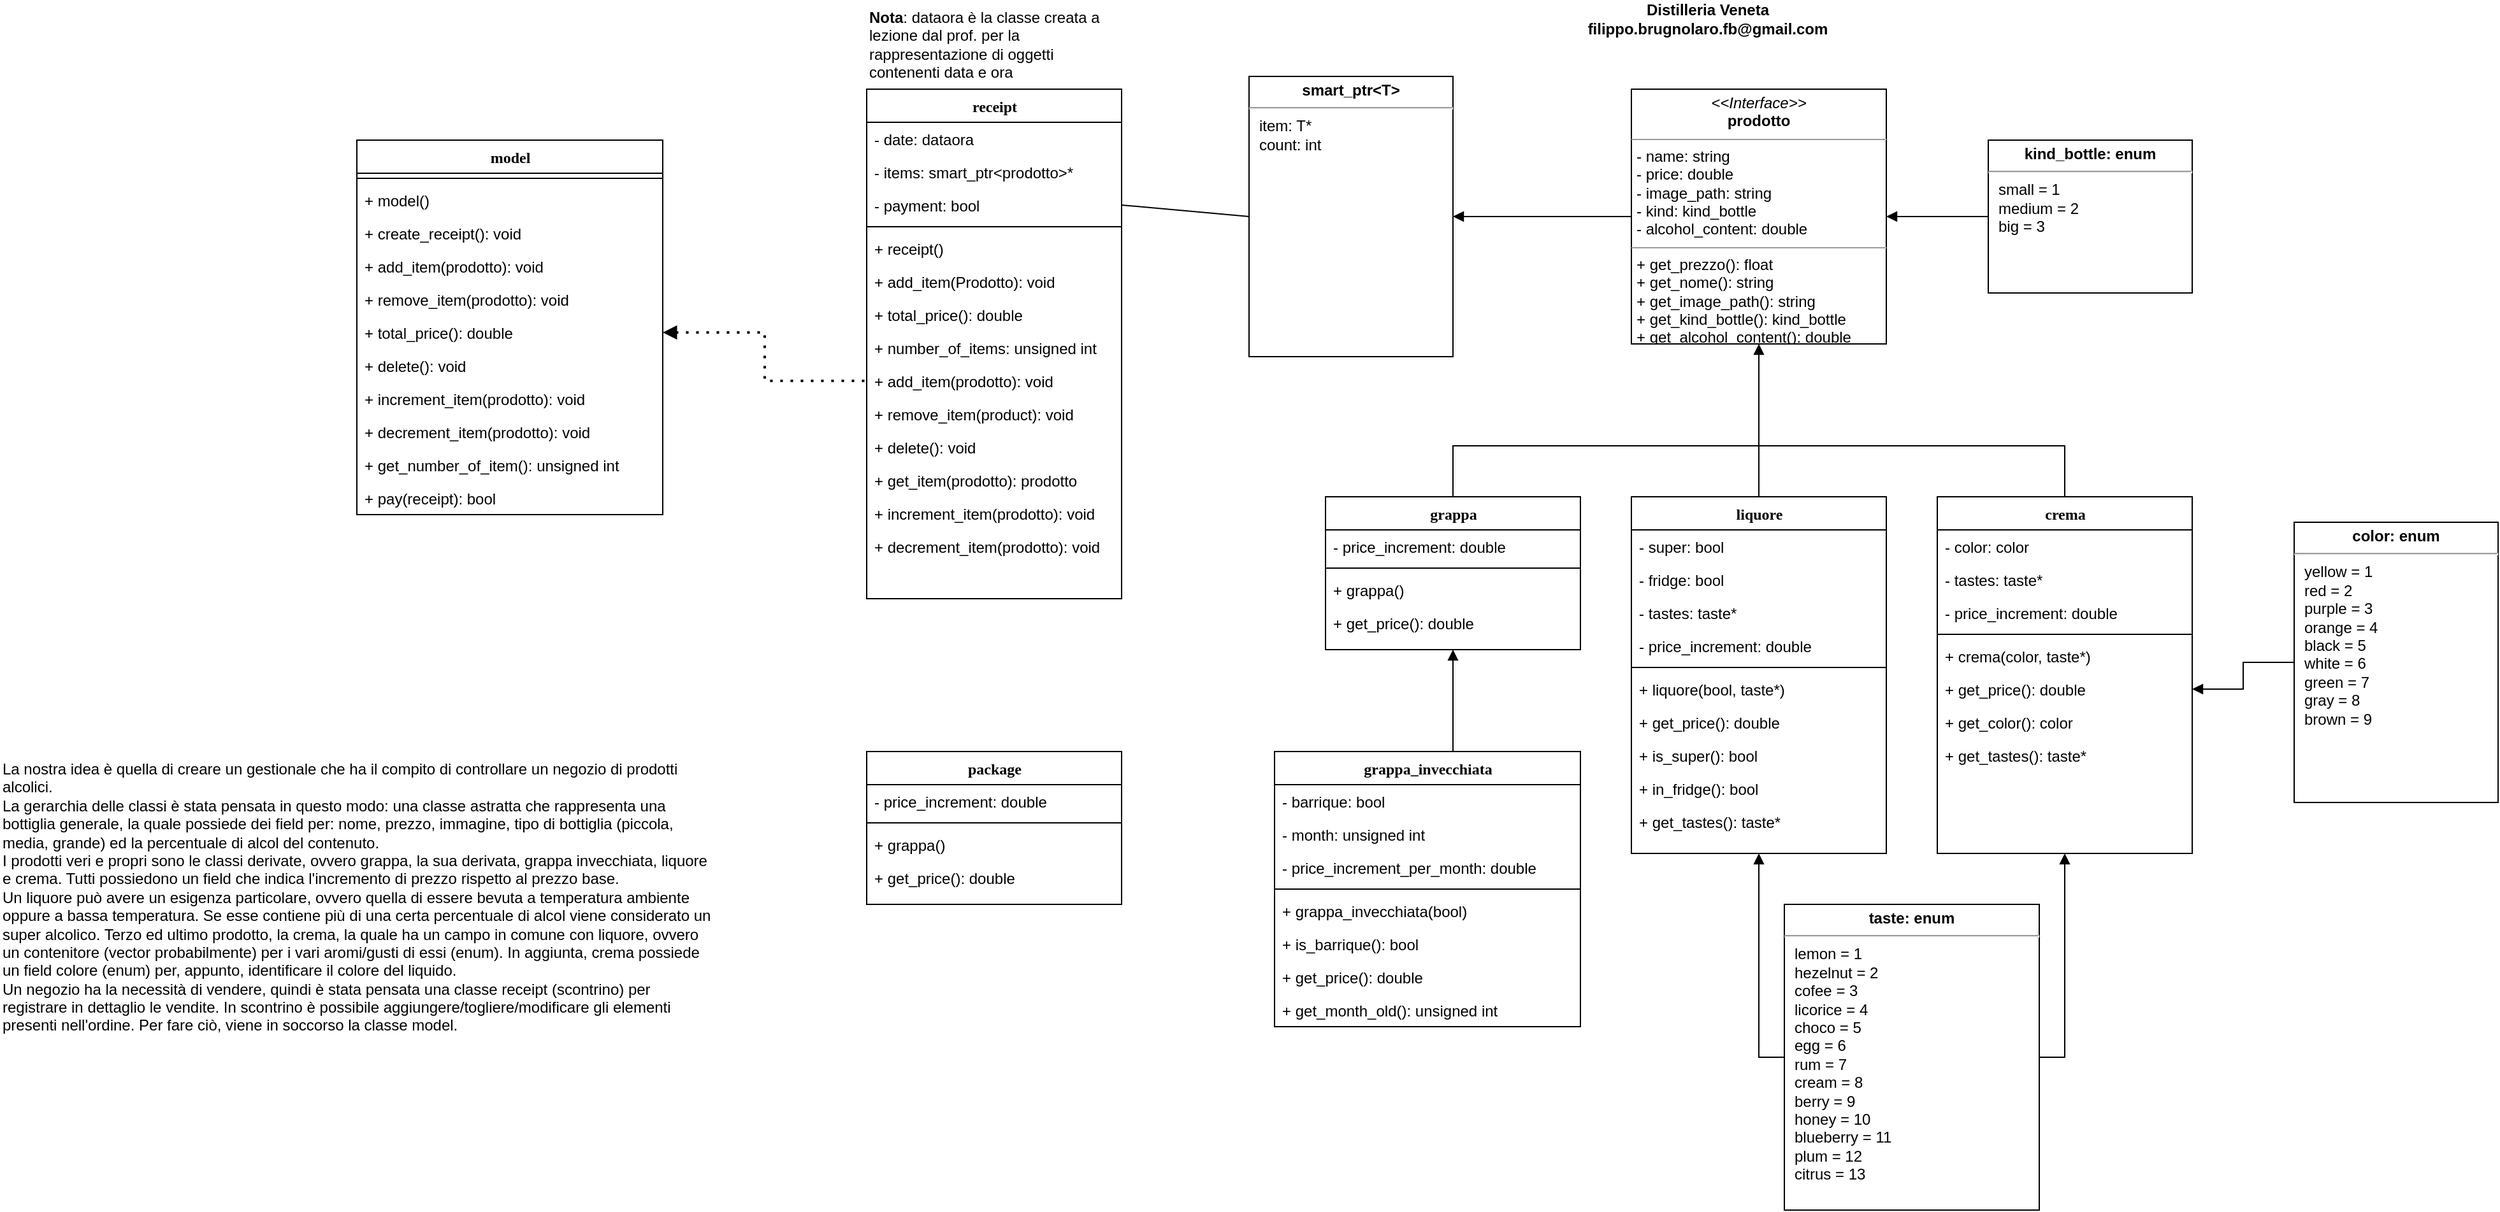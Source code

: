 <mxfile version="13.9.9" type="device"><diagram name="Page-1" id="6133507b-19e7-1e82-6fc7-422aa6c4b21f"><mxGraphModel dx="2495" dy="904" grid="1" gridSize="10" guides="1" tooltips="1" connect="1" arrows="1" fold="1" page="1" pageScale="1" pageWidth="1100" pageHeight="850" background="#ffffff" math="0" shadow="0"><root><mxCell id="0"/><mxCell id="1" parent="0"/><mxCell id="235556782a83e6d0-1" value="grappa" style="swimlane;html=1;fontStyle=1;align=center;verticalAlign=top;childLayout=stackLayout;horizontal=1;startSize=26;horizontalStack=0;resizeParent=1;resizeLast=0;collapsible=1;marginBottom=0;swimlaneFillColor=#ffffff;rounded=0;shadow=0;comic=0;labelBackgroundColor=none;strokeWidth=1;fillColor=none;fontFamily=Verdana;fontSize=12" parent="1" vertex="1"><mxGeometry x="160" y="400" width="200" height="120" as="geometry"/></mxCell><mxCell id="wDToWBYk2xvD05rWvp_f-60" value="- price_increment: double" style="text;strokeColor=none;fillColor=none;align=left;verticalAlign=top;spacingLeft=4;spacingRight=4;overflow=hidden;rotatable=0;points=[[0,0.5],[1,0.5]];portConstraint=eastwest;" parent="235556782a83e6d0-1" vertex="1"><mxGeometry y="26" width="200" height="26" as="geometry"/></mxCell><mxCell id="235556782a83e6d0-6" value="" style="line;html=1;strokeWidth=1;fillColor=none;align=left;verticalAlign=middle;spacingTop=-1;spacingLeft=3;spacingRight=3;rotatable=0;labelPosition=right;points=[];portConstraint=eastwest;" parent="235556782a83e6d0-1" vertex="1"><mxGeometry y="52" width="200" height="8" as="geometry"/></mxCell><mxCell id="wDToWBYk2xvD05rWvp_f-27" value="+ grappa()" style="text;strokeColor=none;fillColor=none;align=left;verticalAlign=top;spacingLeft=4;spacingRight=4;overflow=hidden;rotatable=0;points=[[0,0.5],[1,0.5]];portConstraint=eastwest;" parent="235556782a83e6d0-1" vertex="1"><mxGeometry y="60" width="200" height="26" as="geometry"/></mxCell><mxCell id="wDToWBYk2xvD05rWvp_f-17" value="+ get_price(): double" style="text;strokeColor=none;fillColor=none;align=left;verticalAlign=top;spacingLeft=4;spacingRight=4;overflow=hidden;rotatable=0;points=[[0,0.5],[1,0.5]];portConstraint=eastwest;" parent="235556782a83e6d0-1" vertex="1"><mxGeometry y="86" width="200" height="26" as="geometry"/></mxCell><mxCell id="78961159f06e98e8-69" value="liquore" style="swimlane;html=1;fontStyle=1;align=center;verticalAlign=top;childLayout=stackLayout;horizontal=1;startSize=26;horizontalStack=0;resizeParent=1;resizeLast=0;collapsible=1;marginBottom=0;swimlaneFillColor=#ffffff;rounded=0;shadow=0;comic=0;labelBackgroundColor=none;strokeWidth=1;fillColor=none;fontFamily=Verdana;fontSize=12" parent="1" vertex="1"><mxGeometry x="400" y="400" width="200" height="280" as="geometry"/></mxCell><mxCell id="78961159f06e98e8-70" value="- super: bool" style="text;html=1;strokeColor=none;fillColor=none;align=left;verticalAlign=top;spacingLeft=4;spacingRight=4;whiteSpace=wrap;overflow=hidden;rotatable=0;points=[[0,0.5],[1,0.5]];portConstraint=eastwest;" parent="78961159f06e98e8-69" vertex="1"><mxGeometry y="26" width="200" height="26" as="geometry"/></mxCell><mxCell id="wDToWBYk2xvD05rWvp_f-36" value="- fridge: bool" style="text;strokeColor=none;fillColor=none;align=left;verticalAlign=top;spacingLeft=4;spacingRight=4;overflow=hidden;rotatable=0;points=[[0,0.5],[1,0.5]];portConstraint=eastwest;" parent="78961159f06e98e8-69" vertex="1"><mxGeometry y="52" width="200" height="26" as="geometry"/></mxCell><mxCell id="wDToWBYk2xvD05rWvp_f-41" value="- tastes: taste*" style="text;strokeColor=none;fillColor=none;align=left;verticalAlign=top;spacingLeft=4;spacingRight=4;overflow=hidden;rotatable=0;points=[[0,0.5],[1,0.5]];portConstraint=eastwest;" parent="78961159f06e98e8-69" vertex="1"><mxGeometry y="78" width="200" height="26" as="geometry"/></mxCell><mxCell id="wDToWBYk2xvD05rWvp_f-62" value="- price_increment: double" style="text;strokeColor=none;fillColor=none;align=left;verticalAlign=top;spacingLeft=4;spacingRight=4;overflow=hidden;rotatable=0;points=[[0,0.5],[1,0.5]];portConstraint=eastwest;" parent="78961159f06e98e8-69" vertex="1"><mxGeometry y="104" width="200" height="26" as="geometry"/></mxCell><mxCell id="78961159f06e98e8-77" value="" style="line;html=1;strokeWidth=1;fillColor=none;align=left;verticalAlign=middle;spacingTop=-1;spacingLeft=3;spacingRight=3;rotatable=0;labelPosition=right;points=[];portConstraint=eastwest;" parent="78961159f06e98e8-69" vertex="1"><mxGeometry y="130" width="200" height="8" as="geometry"/></mxCell><mxCell id="wDToWBYk2xvD05rWvp_f-29" value="+ liquore(bool, taste*)" style="text;strokeColor=none;fillColor=none;align=left;verticalAlign=top;spacingLeft=4;spacingRight=4;overflow=hidden;rotatable=0;points=[[0,0.5],[1,0.5]];portConstraint=eastwest;" parent="78961159f06e98e8-69" vertex="1"><mxGeometry y="138" width="200" height="26" as="geometry"/></mxCell><mxCell id="wDToWBYk2xvD05rWvp_f-30" value="+ get_price(): double" style="text;strokeColor=none;fillColor=none;align=left;verticalAlign=top;spacingLeft=4;spacingRight=4;overflow=hidden;rotatable=0;points=[[0,0.5],[1,0.5]];portConstraint=eastwest;" parent="78961159f06e98e8-69" vertex="1"><mxGeometry y="164" width="200" height="26" as="geometry"/></mxCell><mxCell id="wDToWBYk2xvD05rWvp_f-34" value="+ is_super(): bool" style="text;strokeColor=none;fillColor=none;align=left;verticalAlign=top;spacingLeft=4;spacingRight=4;overflow=hidden;rotatable=0;points=[[0,0.5],[1,0.5]];portConstraint=eastwest;" parent="78961159f06e98e8-69" vertex="1"><mxGeometry y="190" width="200" height="26" as="geometry"/></mxCell><mxCell id="wDToWBYk2xvD05rWvp_f-37" value="+ in_fridge(): bool" style="text;strokeColor=none;fillColor=none;align=left;verticalAlign=top;spacingLeft=4;spacingRight=4;overflow=hidden;rotatable=0;points=[[0,0.5],[1,0.5]];portConstraint=eastwest;" parent="78961159f06e98e8-69" vertex="1"><mxGeometry y="216" width="200" height="26" as="geometry"/></mxCell><mxCell id="wDToWBYk2xvD05rWvp_f-43" value="+ get_tastes(): taste*" style="text;strokeColor=none;fillColor=none;align=left;verticalAlign=top;spacingLeft=4;spacingRight=4;overflow=hidden;rotatable=0;points=[[0,0.5],[1,0.5]];portConstraint=eastwest;" parent="78961159f06e98e8-69" vertex="1"><mxGeometry y="242" width="200" height="26" as="geometry"/></mxCell><mxCell id="78961159f06e98e8-108" value="crema" style="swimlane;html=1;fontStyle=1;align=center;verticalAlign=top;childLayout=stackLayout;horizontal=1;startSize=26;horizontalStack=0;resizeParent=1;resizeLast=0;collapsible=1;marginBottom=0;swimlaneFillColor=#ffffff;rounded=0;shadow=0;comic=0;labelBackgroundColor=none;strokeWidth=1;fillColor=none;fontFamily=Verdana;fontSize=12" parent="1" vertex="1"><mxGeometry x="640" y="400" width="200" height="280" as="geometry"/></mxCell><mxCell id="78961159f06e98e8-109" value="- color: color" style="text;html=1;strokeColor=none;fillColor=none;align=left;verticalAlign=top;spacingLeft=4;spacingRight=4;whiteSpace=wrap;overflow=hidden;rotatable=0;points=[[0,0.5],[1,0.5]];portConstraint=eastwest;" parent="78961159f06e98e8-108" vertex="1"><mxGeometry y="26" width="200" height="26" as="geometry"/></mxCell><mxCell id="wDToWBYk2xvD05rWvp_f-42" value="- tastes: taste*" style="text;strokeColor=none;fillColor=none;align=left;verticalAlign=top;spacingLeft=4;spacingRight=4;overflow=hidden;rotatable=0;points=[[0,0.5],[1,0.5]];portConstraint=eastwest;" parent="78961159f06e98e8-108" vertex="1"><mxGeometry y="52" width="200" height="26" as="geometry"/></mxCell><mxCell id="wDToWBYk2xvD05rWvp_f-63" value="- price_increment: double" style="text;strokeColor=none;fillColor=none;align=left;verticalAlign=top;spacingLeft=4;spacingRight=4;overflow=hidden;rotatable=0;points=[[0,0.5],[1,0.5]];portConstraint=eastwest;" parent="78961159f06e98e8-108" vertex="1"><mxGeometry y="78" width="200" height="26" as="geometry"/></mxCell><mxCell id="78961159f06e98e8-116" value="" style="line;html=1;strokeWidth=1;fillColor=none;align=left;verticalAlign=middle;spacingTop=-1;spacingLeft=3;spacingRight=3;rotatable=0;labelPosition=right;points=[];portConstraint=eastwest;" parent="78961159f06e98e8-108" vertex="1"><mxGeometry y="104" width="200" height="8" as="geometry"/></mxCell><mxCell id="78961159f06e98e8-117" value="+ crema(color, taste*)" style="text;html=1;strokeColor=none;fillColor=none;align=left;verticalAlign=top;spacingLeft=4;spacingRight=4;whiteSpace=wrap;overflow=hidden;rotatable=0;points=[[0,0.5],[1,0.5]];portConstraint=eastwest;" parent="78961159f06e98e8-108" vertex="1"><mxGeometry y="112" width="200" height="26" as="geometry"/></mxCell><mxCell id="wDToWBYk2xvD05rWvp_f-31" value="+ get_price(): double" style="text;strokeColor=none;fillColor=none;align=left;verticalAlign=top;spacingLeft=4;spacingRight=4;overflow=hidden;rotatable=0;points=[[0,0.5],[1,0.5]];portConstraint=eastwest;" parent="78961159f06e98e8-108" vertex="1"><mxGeometry y="138" width="200" height="26" as="geometry"/></mxCell><mxCell id="wDToWBYk2xvD05rWvp_f-35" value="+ get_color(): color" style="text;strokeColor=none;fillColor=none;align=left;verticalAlign=top;spacingLeft=4;spacingRight=4;overflow=hidden;rotatable=0;points=[[0,0.5],[1,0.5]];portConstraint=eastwest;" parent="78961159f06e98e8-108" vertex="1"><mxGeometry y="164" width="200" height="26" as="geometry"/></mxCell><mxCell id="wDToWBYk2xvD05rWvp_f-44" value="+ get_tastes(): taste*" style="text;strokeColor=none;fillColor=none;align=left;verticalAlign=top;spacingLeft=4;spacingRight=4;overflow=hidden;rotatable=0;points=[[0,0.5],[1,0.5]];portConstraint=eastwest;" parent="78961159f06e98e8-108" vertex="1"><mxGeometry y="190" width="200" height="26" as="geometry"/></mxCell><mxCell id="wDToWBYk2xvD05rWvp_f-22" style="edgeStyle=elbowEdgeStyle;rounded=0;orthogonalLoop=1;jettySize=auto;html=1;endArrow=none;endFill=0;strokeWidth=1;startArrow=block;startFill=1;" parent="1" source="b94bc138ca980ef-1" edge="1"><mxGeometry relative="1" as="geometry"><mxPoint x="500" y="360" as="targetPoint"/></mxGeometry></mxCell><mxCell id="wDToWBYk2xvD05rWvp_f-25" style="edgeStyle=elbowEdgeStyle;rounded=0;orthogonalLoop=1;jettySize=auto;html=1;entryX=0;entryY=0.5;entryDx=0;entryDy=0;startArrow=block;startFill=1;endArrow=none;endFill=0;strokeWidth=1;" parent="1" source="b94bc138ca980ef-1" target="wDToWBYk2xvD05rWvp_f-23" edge="1"><mxGeometry relative="1" as="geometry"/></mxCell><mxCell id="b94bc138ca980ef-1" value="&lt;p style=&quot;margin: 0px ; margin-top: 4px ; text-align: center&quot;&gt;&lt;i&gt;&amp;lt;&amp;lt;Interface&amp;gt;&amp;gt;&lt;/i&gt;&lt;br&gt;&lt;b&gt;prodotto&lt;/b&gt;&lt;/p&gt;&lt;hr size=&quot;1&quot;&gt;&lt;p style=&quot;margin: 0px ; margin-left: 4px&quot;&gt;- name: string&lt;/p&gt;&lt;p style=&quot;margin: 0px ; margin-left: 4px&quot;&gt;- price: double&lt;/p&gt;&lt;p style=&quot;margin: 0px ; margin-left: 4px&quot;&gt;- image_path: string&lt;/p&gt;&lt;p style=&quot;margin: 0px ; margin-left: 4px&quot;&gt;- kind: kind_bottle&lt;/p&gt;&lt;p style=&quot;margin: 0px ; margin-left: 4px&quot;&gt;- alcohol_content: double&lt;/p&gt;&lt;hr size=&quot;1&quot;&gt;&lt;p style=&quot;margin: 0px ; margin-left: 4px&quot;&gt;+ get_prezzo(): float&lt;br&gt;+ get_nome(): string&lt;/p&gt;&lt;p style=&quot;margin: 0px ; margin-left: 4px&quot;&gt;+ get_image_path(): string&lt;/p&gt;&lt;p style=&quot;margin: 0px ; margin-left: 4px&quot;&gt;+ get_kind_bottle(): kind_bottle&lt;/p&gt;&lt;p style=&quot;margin: 0px ; margin-left: 4px&quot;&gt;+ get_alcohol_content(): double&lt;/p&gt;" style="verticalAlign=top;align=left;overflow=fill;fontSize=12;fontFamily=Helvetica;html=1;rounded=0;shadow=0;comic=0;labelBackgroundColor=none;strokeWidth=1" parent="1" vertex="1"><mxGeometry x="400" y="80" width="200" height="200" as="geometry"/></mxCell><mxCell id="wDToWBYk2xvD05rWvp_f-2" value="" style="endArrow=none;html=1;exitX=0.5;exitY=0;exitDx=0;exitDy=0;" parent="1" source="78961159f06e98e8-69" edge="1"><mxGeometry width="50" height="50" relative="1" as="geometry"><mxPoint x="640" y="340" as="sourcePoint"/><mxPoint x="500" y="360" as="targetPoint"/></mxGeometry></mxCell><mxCell id="wDToWBYk2xvD05rWvp_f-21" style="edgeStyle=elbowEdgeStyle;rounded=0;orthogonalLoop=1;jettySize=auto;html=1;entryX=0.5;entryY=1;entryDx=0;entryDy=0;endArrow=block;endFill=1;strokeWidth=1;" parent="1" source="wDToWBYk2xvD05rWvp_f-7" target="235556782a83e6d0-1" edge="1"><mxGeometry relative="1" as="geometry"/></mxCell><mxCell id="wDToWBYk2xvD05rWvp_f-7" value="grappa_invecchiata" style="swimlane;html=1;fontStyle=1;align=center;verticalAlign=top;childLayout=stackLayout;horizontal=1;startSize=26;horizontalStack=0;resizeParent=1;resizeLast=0;collapsible=1;marginBottom=0;swimlaneFillColor=#ffffff;rounded=0;shadow=0;comic=0;labelBackgroundColor=none;strokeWidth=1;fillColor=none;fontFamily=Verdana;fontSize=12" parent="1" vertex="1"><mxGeometry x="120" y="600" width="240" height="216" as="geometry"/></mxCell><mxCell id="wDToWBYk2xvD05rWvp_f-8" value="- barrique: bool" style="text;html=1;strokeColor=none;fillColor=none;align=left;verticalAlign=top;spacingLeft=4;spacingRight=4;whiteSpace=wrap;overflow=hidden;rotatable=0;points=[[0,0.5],[1,0.5]];portConstraint=eastwest;" parent="wDToWBYk2xvD05rWvp_f-7" vertex="1"><mxGeometry y="26" width="240" height="26" as="geometry"/></mxCell><mxCell id="wDToWBYk2xvD05rWvp_f-32" value="- month: unsigned int" style="text;strokeColor=none;fillColor=none;align=left;verticalAlign=top;spacingLeft=4;spacingRight=4;overflow=hidden;rotatable=0;points=[[0,0.5],[1,0.5]];portConstraint=eastwest;" parent="wDToWBYk2xvD05rWvp_f-7" vertex="1"><mxGeometry y="52" width="240" height="26" as="geometry"/></mxCell><mxCell id="wDToWBYk2xvD05rWvp_f-64" value="- price_increment_per_month: double" style="text;strokeColor=none;fillColor=none;align=left;verticalAlign=top;spacingLeft=4;spacingRight=4;overflow=hidden;rotatable=0;points=[[0,0.5],[1,0.5]];portConstraint=eastwest;" parent="wDToWBYk2xvD05rWvp_f-7" vertex="1"><mxGeometry y="78" width="240" height="26" as="geometry"/></mxCell><mxCell id="wDToWBYk2xvD05rWvp_f-9" value="" style="line;html=1;strokeWidth=1;fillColor=none;align=left;verticalAlign=middle;spacingTop=-1;spacingLeft=3;spacingRight=3;rotatable=0;labelPosition=right;points=[];portConstraint=eastwest;" parent="wDToWBYk2xvD05rWvp_f-7" vertex="1"><mxGeometry y="104" width="240" height="8" as="geometry"/></mxCell><mxCell id="wDToWBYk2xvD05rWvp_f-28" value="+ grappa_invecchiata(bool)" style="text;strokeColor=none;fillColor=none;align=left;verticalAlign=top;spacingLeft=4;spacingRight=4;overflow=hidden;rotatable=0;points=[[0,0.5],[1,0.5]];portConstraint=eastwest;" parent="wDToWBYk2xvD05rWvp_f-7" vertex="1"><mxGeometry y="112" width="240" height="26" as="geometry"/></mxCell><mxCell id="wDToWBYk2xvD05rWvp_f-15" value="+ is_barrique(): bool" style="text;html=1;strokeColor=none;fillColor=none;align=left;verticalAlign=top;spacingLeft=4;spacingRight=4;whiteSpace=wrap;overflow=hidden;rotatable=0;points=[[0,0.5],[1,0.5]];portConstraint=eastwest;" parent="wDToWBYk2xvD05rWvp_f-7" vertex="1"><mxGeometry y="138" width="240" height="26" as="geometry"/></mxCell><mxCell id="wDToWBYk2xvD05rWvp_f-19" value="+ get_price(): double" style="text;strokeColor=none;fillColor=none;align=left;verticalAlign=top;spacingLeft=4;spacingRight=4;overflow=hidden;rotatable=0;points=[[0,0.5],[1,0.5]];portConstraint=eastwest;" parent="wDToWBYk2xvD05rWvp_f-7" vertex="1"><mxGeometry y="164" width="240" height="26" as="geometry"/></mxCell><mxCell id="wDToWBYk2xvD05rWvp_f-33" value="+ get_month_old(): unsigned int" style="text;strokeColor=none;fillColor=none;align=left;verticalAlign=top;spacingLeft=4;spacingRight=4;overflow=hidden;rotatable=0;points=[[0,0.5],[1,0.5]];portConstraint=eastwest;" parent="wDToWBYk2xvD05rWvp_f-7" vertex="1"><mxGeometry y="190" width="240" height="26" as="geometry"/></mxCell><mxCell id="wDToWBYk2xvD05rWvp_f-20" value="" style="endArrow=none;html=1;strokeWidth=1;exitX=0.5;exitY=0;exitDx=0;exitDy=0;entryX=0.5;entryY=0;entryDx=0;entryDy=0;edgeStyle=elbowEdgeStyle;rounded=0;" parent="1" source="235556782a83e6d0-1" target="78961159f06e98e8-108" edge="1"><mxGeometry width="50" height="50" relative="1" as="geometry"><mxPoint x="410" y="480" as="sourcePoint"/><mxPoint x="460" y="430" as="targetPoint"/><Array as="points"><mxPoint x="450" y="360"/></Array></mxGeometry></mxCell><mxCell id="wDToWBYk2xvD05rWvp_f-23" value="&lt;p style=&quot;margin: 4px 0px 0px ; text-align: center&quot;&gt;&lt;b&gt;kind_bottle: enum&lt;/b&gt;&lt;/p&gt;&lt;hr&gt;&lt;p style=&quot;margin: 0px ; margin-left: 8px&quot;&gt;small = 1&lt;br&gt;medium = 2&lt;br&gt;big = 3&lt;/p&gt;" style="verticalAlign=top;align=left;overflow=fill;fontSize=12;fontFamily=Helvetica;html=1;" parent="1" vertex="1"><mxGeometry x="680" y="120" width="160" height="120" as="geometry"/></mxCell><mxCell id="wDToWBYk2xvD05rWvp_f-38" value="&lt;p style=&quot;margin: 4px 0px 0px ; text-align: center&quot;&gt;&lt;b&gt;color: enum&lt;/b&gt;&lt;/p&gt;&lt;hr&gt;&lt;p style=&quot;margin: 0px ; margin-left: 8px&quot;&gt;yellow = 1&lt;br&gt;red = 2&lt;br&gt;purple = 3&lt;/p&gt;&lt;p style=&quot;margin: 0px ; margin-left: 8px&quot;&gt;orange = 4&lt;/p&gt;&lt;p style=&quot;margin: 0px ; margin-left: 8px&quot;&gt;black = 5&lt;/p&gt;&lt;p style=&quot;margin: 0px ; margin-left: 8px&quot;&gt;white = 6&lt;/p&gt;&lt;p style=&quot;margin: 0px ; margin-left: 8px&quot;&gt;green = 7&lt;/p&gt;&lt;p style=&quot;margin: 0px ; margin-left: 8px&quot;&gt;gray = 8&lt;/p&gt;&lt;p style=&quot;margin: 0px ; margin-left: 8px&quot;&gt;brown = 9&lt;/p&gt;" style="verticalAlign=top;align=left;overflow=fill;fontSize=12;fontFamily=Helvetica;html=1;" parent="1" vertex="1"><mxGeometry x="920" y="420" width="160" height="220" as="geometry"/></mxCell><mxCell id="wDToWBYk2xvD05rWvp_f-40" value="" style="endArrow=none;html=1;strokeWidth=1;edgeStyle=orthogonalEdgeStyle;rounded=0;startArrow=block;startFill=1;exitX=1;exitY=0.5;exitDx=0;exitDy=0;entryX=0;entryY=0.5;entryDx=0;entryDy=0;" parent="1" source="wDToWBYk2xvD05rWvp_f-31" target="wDToWBYk2xvD05rWvp_f-38" edge="1"><mxGeometry width="50" height="50" relative="1" as="geometry"><mxPoint x="880" y="490" as="sourcePoint"/><mxPoint x="900" y="520" as="targetPoint"/><Array as="points"><mxPoint x="880" y="551"/><mxPoint x="880" y="530"/></Array></mxGeometry></mxCell><mxCell id="wDToWBYk2xvD05rWvp_f-45" value="&lt;p style=&quot;margin: 4px 0px 0px ; text-align: center&quot;&gt;&lt;b&gt;taste: enum&lt;/b&gt;&lt;/p&gt;&lt;hr&gt;&lt;p style=&quot;margin: 0px ; margin-left: 8px&quot;&gt;lemon = 1&lt;br&gt;hezelnut = 2&lt;br&gt;cofee = 3&lt;/p&gt;&lt;p style=&quot;margin: 0px ; margin-left: 8px&quot;&gt;licorice = 4&lt;/p&gt;&lt;p style=&quot;margin: 0px ; margin-left: 8px&quot;&gt;choco = 5&lt;/p&gt;&lt;p style=&quot;margin: 0px ; margin-left: 8px&quot;&gt;egg = 6&lt;/p&gt;&lt;p style=&quot;margin: 0px ; margin-left: 8px&quot;&gt;rum = 7&lt;/p&gt;&lt;p style=&quot;margin: 0px ; margin-left: 8px&quot;&gt;cream = 8&lt;/p&gt;&lt;p style=&quot;margin: 0px ; margin-left: 8px&quot;&gt;berry = 9&lt;/p&gt;&lt;p style=&quot;margin: 0px ; margin-left: 8px&quot;&gt;honey = 10&lt;/p&gt;&lt;p style=&quot;margin: 0px ; margin-left: 8px&quot;&gt;blueberry = 11&lt;/p&gt;&lt;p style=&quot;margin: 0px ; margin-left: 8px&quot;&gt;plum = 12&lt;/p&gt;&lt;p style=&quot;margin: 0px ; margin-left: 8px&quot;&gt;citrus = 13&lt;/p&gt;" style="verticalAlign=top;align=left;overflow=fill;fontSize=12;fontFamily=Helvetica;html=1;" parent="1" vertex="1"><mxGeometry x="520" y="720" width="200" height="240" as="geometry"/></mxCell><mxCell id="wDToWBYk2xvD05rWvp_f-46" value="" style="endArrow=block;html=1;strokeWidth=1;exitX=0;exitY=0.5;exitDx=0;exitDy=0;entryX=0.5;entryY=1;entryDx=0;entryDy=0;edgeStyle=elbowEdgeStyle;rounded=0;endFill=1;" parent="1" source="wDToWBYk2xvD05rWvp_f-45" target="78961159f06e98e8-69" edge="1"><mxGeometry width="50" height="50" relative="1" as="geometry"><mxPoint x="600" y="670" as="sourcePoint"/><mxPoint x="490" y="720" as="targetPoint"/><Array as="points"><mxPoint x="500" y="760"/></Array></mxGeometry></mxCell><mxCell id="wDToWBYk2xvD05rWvp_f-47" value="" style="endArrow=block;html=1;strokeWidth=1;exitX=1;exitY=0.5;exitDx=0;exitDy=0;entryX=0.5;entryY=1;entryDx=0;entryDy=0;edgeStyle=elbowEdgeStyle;rounded=0;endFill=1;" parent="1" source="wDToWBYk2xvD05rWvp_f-45" target="78961159f06e98e8-108" edge="1"><mxGeometry width="50" height="50" relative="1" as="geometry"><mxPoint x="600" y="670" as="sourcePoint"/><mxPoint x="650" y="620" as="targetPoint"/><Array as="points"><mxPoint x="740" y="740"/></Array></mxGeometry></mxCell><mxCell id="wDToWBYk2xvD05rWvp_f-56" value="model" style="swimlane;html=1;fontStyle=1;align=center;verticalAlign=top;childLayout=stackLayout;horizontal=1;startSize=26;horizontalStack=0;resizeParent=1;resizeLast=0;collapsible=1;marginBottom=0;swimlaneFillColor=#ffffff;rounded=0;shadow=0;comic=0;labelBackgroundColor=none;strokeWidth=1;fillColor=none;fontFamily=Verdana;fontSize=12" parent="1" vertex="1"><mxGeometry x="-600" y="120" width="240" height="294" as="geometry"/></mxCell><mxCell id="wDToWBYk2xvD05rWvp_f-57" value="" style="line;html=1;strokeWidth=1;fillColor=none;align=left;verticalAlign=middle;spacingTop=-1;spacingLeft=3;spacingRight=3;rotatable=0;labelPosition=right;points=[];portConstraint=eastwest;" parent="wDToWBYk2xvD05rWvp_f-56" vertex="1"><mxGeometry y="26" width="240" height="8" as="geometry"/></mxCell><mxCell id="wDToWBYk2xvD05rWvp_f-58" value="+ model()" style="text;strokeColor=none;fillColor=none;align=left;verticalAlign=top;spacingLeft=4;spacingRight=4;overflow=hidden;rotatable=0;points=[[0,0.5],[1,0.5]];portConstraint=eastwest;" parent="wDToWBYk2xvD05rWvp_f-56" vertex="1"><mxGeometry y="34" width="240" height="26" as="geometry"/></mxCell><mxCell id="wDToWBYk2xvD05rWvp_f-97" value="+ create_receipt(): void" style="text;strokeColor=none;fillColor=none;align=left;verticalAlign=top;spacingLeft=4;spacingRight=4;overflow=hidden;rotatable=0;points=[[0,0.5],[1,0.5]];portConstraint=eastwest;" parent="wDToWBYk2xvD05rWvp_f-56" vertex="1"><mxGeometry y="60" width="240" height="26" as="geometry"/></mxCell><mxCell id="wDToWBYk2xvD05rWvp_f-66" value="+ add_item(prodotto): void" style="text;strokeColor=none;fillColor=none;align=left;verticalAlign=top;spacingLeft=4;spacingRight=4;overflow=hidden;rotatable=0;points=[[0,0.5],[1,0.5]];portConstraint=eastwest;" parent="wDToWBYk2xvD05rWvp_f-56" vertex="1"><mxGeometry y="86" width="240" height="26" as="geometry"/></mxCell><mxCell id="wDToWBYk2xvD05rWvp_f-88" value="+ remove_item(prodotto): void" style="text;strokeColor=none;fillColor=none;align=left;verticalAlign=top;spacingLeft=4;spacingRight=4;overflow=hidden;rotatable=0;points=[[0,0.5],[1,0.5]];portConstraint=eastwest;" parent="wDToWBYk2xvD05rWvp_f-56" vertex="1"><mxGeometry y="112" width="240" height="26" as="geometry"/></mxCell><mxCell id="wDToWBYk2xvD05rWvp_f-59" value="+ total_price(): double" style="text;strokeColor=none;fillColor=none;align=left;verticalAlign=top;spacingLeft=4;spacingRight=4;overflow=hidden;rotatable=0;points=[[0,0.5],[1,0.5]];portConstraint=eastwest;" parent="wDToWBYk2xvD05rWvp_f-56" vertex="1"><mxGeometry y="138" width="240" height="26" as="geometry"/></mxCell><mxCell id="wDToWBYk2xvD05rWvp_f-90" value="+ delete(): void" style="text;strokeColor=none;fillColor=none;align=left;verticalAlign=top;spacingLeft=4;spacingRight=4;overflow=hidden;rotatable=0;points=[[0,0.5],[1,0.5]];portConstraint=eastwest;" parent="wDToWBYk2xvD05rWvp_f-56" vertex="1"><mxGeometry y="164" width="240" height="26" as="geometry"/></mxCell><mxCell id="wDToWBYk2xvD05rWvp_f-93" value="+ increment_item(prodotto): void" style="text;strokeColor=none;fillColor=none;align=left;verticalAlign=top;spacingLeft=4;spacingRight=4;overflow=hidden;rotatable=0;points=[[0,0.5],[1,0.5]];portConstraint=eastwest;" parent="wDToWBYk2xvD05rWvp_f-56" vertex="1"><mxGeometry y="190" width="240" height="26" as="geometry"/></mxCell><mxCell id="wDToWBYk2xvD05rWvp_f-96" value="+ decrement_item(prodotto): void" style="text;strokeColor=none;fillColor=none;align=left;verticalAlign=top;spacingLeft=4;spacingRight=4;overflow=hidden;rotatable=0;points=[[0,0.5],[1,0.5]];portConstraint=eastwest;" parent="wDToWBYk2xvD05rWvp_f-56" vertex="1"><mxGeometry y="216" width="240" height="26" as="geometry"/></mxCell><mxCell id="wDToWBYk2xvD05rWvp_f-98" value="+ get_number_of_item(): unsigned int" style="text;strokeColor=none;fillColor=none;align=left;verticalAlign=top;spacingLeft=4;spacingRight=4;overflow=hidden;rotatable=0;points=[[0,0.5],[1,0.5]];portConstraint=eastwest;" parent="wDToWBYk2xvD05rWvp_f-56" vertex="1"><mxGeometry y="242" width="240" height="26" as="geometry"/></mxCell><mxCell id="wDToWBYk2xvD05rWvp_f-99" value="+ pay(receipt): bool" style="text;strokeColor=none;fillColor=none;align=left;verticalAlign=top;spacingLeft=4;spacingRight=4;overflow=hidden;rotatable=0;points=[[0,0.5],[1,0.5]];portConstraint=eastwest;" parent="wDToWBYk2xvD05rWvp_f-56" vertex="1"><mxGeometry y="268" width="240" height="26" as="geometry"/></mxCell><mxCell id="wDToWBYk2xvD05rWvp_f-67" value="receipt" style="swimlane;html=1;fontStyle=1;align=center;verticalAlign=top;childLayout=stackLayout;horizontal=1;startSize=26;horizontalStack=0;resizeParent=1;resizeLast=0;collapsible=1;marginBottom=0;swimlaneFillColor=#ffffff;rounded=0;shadow=0;comic=0;labelBackgroundColor=none;strokeWidth=1;fillColor=none;fontFamily=Verdana;fontSize=12" parent="1" vertex="1"><mxGeometry x="-200" y="80" width="200" height="400" as="geometry"/></mxCell><mxCell id="wDToWBYk2xvD05rWvp_f-73" value="- date: dataora" style="text;strokeColor=none;fillColor=none;align=left;verticalAlign=top;spacingLeft=4;spacingRight=4;overflow=hidden;rotatable=0;points=[[0,0.5],[1,0.5]];portConstraint=eastwest;" parent="wDToWBYk2xvD05rWvp_f-67" vertex="1"><mxGeometry y="26" width="200" height="26" as="geometry"/></mxCell><mxCell id="wDToWBYk2xvD05rWvp_f-75" value="- items: smart_ptr&lt;prodotto&gt;*" style="text;strokeColor=none;fillColor=none;align=left;verticalAlign=top;spacingLeft=4;spacingRight=4;overflow=hidden;rotatable=0;points=[[0,0.5],[1,0.5]];portConstraint=eastwest;" parent="wDToWBYk2xvD05rWvp_f-67" vertex="1"><mxGeometry y="52" width="200" height="26" as="geometry"/></mxCell><mxCell id="wDToWBYk2xvD05rWvp_f-95" value="- payment: bool" style="text;strokeColor=none;fillColor=none;align=left;verticalAlign=top;spacingLeft=4;spacingRight=4;overflow=hidden;rotatable=0;points=[[0,0.5],[1,0.5]];portConstraint=eastwest;" parent="wDToWBYk2xvD05rWvp_f-67" vertex="1"><mxGeometry y="78" width="200" height="26" as="geometry"/></mxCell><mxCell id="wDToWBYk2xvD05rWvp_f-68" value="" style="line;html=1;strokeWidth=1;fillColor=none;align=left;verticalAlign=middle;spacingTop=-1;spacingLeft=3;spacingRight=3;rotatable=0;labelPosition=right;points=[];portConstraint=eastwest;" parent="wDToWBYk2xvD05rWvp_f-67" vertex="1"><mxGeometry y="104" width="200" height="8" as="geometry"/></mxCell><mxCell id="wDToWBYk2xvD05rWvp_f-69" value="+ receipt()" style="text;strokeColor=none;fillColor=none;align=left;verticalAlign=top;spacingLeft=4;spacingRight=4;overflow=hidden;rotatable=0;points=[[0,0.5],[1,0.5]];portConstraint=eastwest;" parent="wDToWBYk2xvD05rWvp_f-67" vertex="1"><mxGeometry y="112" width="200" height="26" as="geometry"/></mxCell><mxCell id="wDToWBYk2xvD05rWvp_f-70" value="+ add_item(Prodotto): void" style="text;strokeColor=none;fillColor=none;align=left;verticalAlign=top;spacingLeft=4;spacingRight=4;overflow=hidden;rotatable=0;points=[[0,0.5],[1,0.5]];portConstraint=eastwest;" parent="wDToWBYk2xvD05rWvp_f-67" vertex="1"><mxGeometry y="138" width="200" height="26" as="geometry"/></mxCell><mxCell id="wDToWBYk2xvD05rWvp_f-71" value="+ total_price(): double" style="text;strokeColor=none;fillColor=none;align=left;verticalAlign=top;spacingLeft=4;spacingRight=4;overflow=hidden;rotatable=0;points=[[0,0.5],[1,0.5]];portConstraint=eastwest;" parent="wDToWBYk2xvD05rWvp_f-67" vertex="1"><mxGeometry y="164" width="200" height="26" as="geometry"/></mxCell><mxCell id="wDToWBYk2xvD05rWvp_f-72" value="+ number_of_items: unsigned int" style="text;strokeColor=none;fillColor=none;align=left;verticalAlign=top;spacingLeft=4;spacingRight=4;overflow=hidden;rotatable=0;points=[[0,0.5],[1,0.5]];portConstraint=eastwest;" parent="wDToWBYk2xvD05rWvp_f-67" vertex="1"><mxGeometry y="190" width="200" height="26" as="geometry"/></mxCell><mxCell id="wDToWBYk2xvD05rWvp_f-76" value="+ add_item(prodotto): void" style="text;strokeColor=none;fillColor=none;align=left;verticalAlign=top;spacingLeft=4;spacingRight=4;overflow=hidden;rotatable=0;points=[[0,0.5],[1,0.5]];portConstraint=eastwest;" parent="wDToWBYk2xvD05rWvp_f-67" vertex="1"><mxGeometry y="216" width="200" height="26" as="geometry"/></mxCell><mxCell id="wDToWBYk2xvD05rWvp_f-77" value="+ remove_item(product): void" style="text;strokeColor=none;fillColor=none;align=left;verticalAlign=top;spacingLeft=4;spacingRight=4;overflow=hidden;rotatable=0;points=[[0,0.5],[1,0.5]];portConstraint=eastwest;" parent="wDToWBYk2xvD05rWvp_f-67" vertex="1"><mxGeometry y="242" width="200" height="26" as="geometry"/></mxCell><mxCell id="wDToWBYk2xvD05rWvp_f-89" value="+ delete(): void" style="text;strokeColor=none;fillColor=none;align=left;verticalAlign=top;spacingLeft=4;spacingRight=4;overflow=hidden;rotatable=0;points=[[0,0.5],[1,0.5]];portConstraint=eastwest;" parent="wDToWBYk2xvD05rWvp_f-67" vertex="1"><mxGeometry y="268" width="200" height="26" as="geometry"/></mxCell><mxCell id="wDToWBYk2xvD05rWvp_f-91" value="+ get_item(prodotto): prodotto" style="text;strokeColor=none;fillColor=none;align=left;verticalAlign=top;spacingLeft=4;spacingRight=4;overflow=hidden;rotatable=0;points=[[0,0.5],[1,0.5]];portConstraint=eastwest;" parent="wDToWBYk2xvD05rWvp_f-67" vertex="1"><mxGeometry y="294" width="200" height="26" as="geometry"/></mxCell><mxCell id="wDToWBYk2xvD05rWvp_f-92" value="+ increment_item(prodotto): void" style="text;strokeColor=none;fillColor=none;align=left;verticalAlign=top;spacingLeft=4;spacingRight=4;overflow=hidden;rotatable=0;points=[[0,0.5],[1,0.5]];portConstraint=eastwest;" parent="wDToWBYk2xvD05rWvp_f-67" vertex="1"><mxGeometry y="320" width="200" height="26" as="geometry"/></mxCell><mxCell id="wDToWBYk2xvD05rWvp_f-94" value="+ decrement_item(prodotto): void" style="text;strokeColor=none;fillColor=none;align=left;verticalAlign=top;spacingLeft=4;spacingRight=4;overflow=hidden;rotatable=0;points=[[0,0.5],[1,0.5]];portConstraint=eastwest;" parent="wDToWBYk2xvD05rWvp_f-67" vertex="1"><mxGeometry y="346" width="200" height="26" as="geometry"/></mxCell><mxCell id="wDToWBYk2xvD05rWvp_f-100" value="" style="endArrow=none;dashed=1;html=1;dashPattern=1 3;strokeWidth=2;exitX=1;exitY=0.5;exitDx=0;exitDy=0;entryX=0;entryY=0.5;entryDx=0;entryDy=0;edgeStyle=elbowEdgeStyle;rounded=0;startArrow=block;startFill=1;" parent="1" source="wDToWBYk2xvD05rWvp_f-59" target="wDToWBYk2xvD05rWvp_f-76" edge="1"><mxGeometry width="50" height="50" relative="1" as="geometry"><mxPoint x="210" y="600" as="sourcePoint"/><mxPoint x="260" y="550" as="targetPoint"/></mxGeometry></mxCell><mxCell id="wDToWBYk2xvD05rWvp_f-101" value="" style="endArrow=none;html=1;strokeWidth=1;exitX=1;exitY=0.5;exitDx=0;exitDy=0;entryX=0;entryY=0.5;entryDx=0;entryDy=0;edgeStyle=elbowEdgeStyle;rounded=0;startArrow=block;startFill=1;" parent="1" source="Am7bkLjfkQUK9ioDGn4e-3" target="b94bc138ca980ef-1" edge="1"><mxGeometry width="50" height="50" relative="1" as="geometry"><mxPoint x="210" y="600" as="sourcePoint"/><mxPoint x="260" y="550" as="targetPoint"/></mxGeometry></mxCell><mxCell id="wDToWBYk2xvD05rWvp_f-104" value="La nostra idea è quella di creare un gestionale che ha il compito di controllare un negozio di prodotti alcolici.&lt;br&gt;La gerarchia delle classi è stata pensata in questo modo: una classe astratta che rappresenta una bottiglia generale, la quale possiede dei field per: nome, prezzo, immagine, tipo di bottiglia (piccola, media, grande) ed la percentuale di alcol del contenuto.&lt;br&gt;I prodotti veri e propri sono le classi derivate, ovvero grappa, la sua derivata, grappa invecchiata, liquore e crema. Tutti possiedono un field che indica l'incremento di prezzo rispetto al prezzo base.&lt;br&gt;Un liquore può avere un esigenza particolare, ovvero quella di essere bevuta a temperatura ambiente oppure a bassa temperatura. Se esse contiene più di una certa percentuale di alcol viene considerato un super alcolico. Terzo ed ultimo prodotto, la crema, la quale ha un campo in comune con liquore, ovvero un contenitore (vector probabilmente) per i vari aromi/gusti di essi (enum). In aggiunta, crema possiede un field colore (enum) per, appunto, identificare il colore del liquido.&lt;br&gt;Un negozio ha la necessità di vendere, quindi è stata pensata una classe receipt (scontrino) per registrare in dettaglio le vendite. In scontrino è possibile aggiungere/togliere/modificare gli elementi presenti nell'ordine. Per fare ciò, viene in soccorso la classe model." style="text;html=1;strokeColor=none;fillColor=none;align=left;verticalAlign=top;whiteSpace=wrap;rounded=0;" parent="1" vertex="1"><mxGeometry x="-880" y="600" width="560" height="240" as="geometry"/></mxCell><mxCell id="Am7bkLjfkQUK9ioDGn4e-2" value="&lt;b&gt;Nota&lt;/b&gt;: dataora è la classe creata a lezione dal prof. per la rappresentazione di oggetti contenenti data e ora" style="text;html=1;strokeColor=none;fillColor=none;align=left;verticalAlign=top;whiteSpace=wrap;rounded=0;" vertex="1" parent="1"><mxGeometry x="-200" y="10" width="200" height="50" as="geometry"/></mxCell><mxCell id="Am7bkLjfkQUK9ioDGn4e-3" value="&lt;p style=&quot;margin: 4px 0px 0px ; text-align: center&quot;&gt;&lt;b&gt;smart_ptr&amp;lt;T&amp;gt;&lt;/b&gt;&lt;/p&gt;&lt;hr&gt;&lt;p style=&quot;margin: 0px ; margin-left: 8px&quot;&gt;item: T*&lt;/p&gt;&lt;p style=&quot;margin: 0px ; margin-left: 8px&quot;&gt;count: int&lt;/p&gt;" style="verticalAlign=top;align=left;overflow=fill;fontSize=12;fontFamily=Helvetica;html=1;" vertex="1" parent="1"><mxGeometry x="100" y="70" width="160" height="220" as="geometry"/></mxCell><mxCell id="Am7bkLjfkQUK9ioDGn4e-4" value="" style="endArrow=none;html=1;entryX=0;entryY=0.5;entryDx=0;entryDy=0;exitX=1;exitY=0.5;exitDx=0;exitDy=0;" edge="1" parent="1" source="wDToWBYk2xvD05rWvp_f-95" target="Am7bkLjfkQUK9ioDGn4e-3"><mxGeometry width="50" height="50" relative="1" as="geometry"><mxPoint x="160" y="310" as="sourcePoint"/><mxPoint x="210" y="260" as="targetPoint"/></mxGeometry></mxCell><mxCell id="Am7bkLjfkQUK9ioDGn4e-5" value="package" style="swimlane;html=1;fontStyle=1;align=center;verticalAlign=top;childLayout=stackLayout;horizontal=1;startSize=26;horizontalStack=0;resizeParent=1;resizeLast=0;collapsible=1;marginBottom=0;swimlaneFillColor=#ffffff;rounded=0;shadow=0;comic=0;labelBackgroundColor=none;strokeWidth=1;fillColor=none;fontFamily=Verdana;fontSize=12" vertex="1" parent="1"><mxGeometry x="-200" y="600" width="200" height="120" as="geometry"/></mxCell><mxCell id="Am7bkLjfkQUK9ioDGn4e-6" value="- price_increment: double" style="text;strokeColor=none;fillColor=none;align=left;verticalAlign=top;spacingLeft=4;spacingRight=4;overflow=hidden;rotatable=0;points=[[0,0.5],[1,0.5]];portConstraint=eastwest;" vertex="1" parent="Am7bkLjfkQUK9ioDGn4e-5"><mxGeometry y="26" width="200" height="26" as="geometry"/></mxCell><mxCell id="Am7bkLjfkQUK9ioDGn4e-7" value="" style="line;html=1;strokeWidth=1;fillColor=none;align=left;verticalAlign=middle;spacingTop=-1;spacingLeft=3;spacingRight=3;rotatable=0;labelPosition=right;points=[];portConstraint=eastwest;" vertex="1" parent="Am7bkLjfkQUK9ioDGn4e-5"><mxGeometry y="52" width="200" height="8" as="geometry"/></mxCell><mxCell id="Am7bkLjfkQUK9ioDGn4e-8" value="+ grappa()" style="text;strokeColor=none;fillColor=none;align=left;verticalAlign=top;spacingLeft=4;spacingRight=4;overflow=hidden;rotatable=0;points=[[0,0.5],[1,0.5]];portConstraint=eastwest;" vertex="1" parent="Am7bkLjfkQUK9ioDGn4e-5"><mxGeometry y="60" width="200" height="26" as="geometry"/></mxCell><mxCell id="Am7bkLjfkQUK9ioDGn4e-9" value="+ get_price(): double" style="text;strokeColor=none;fillColor=none;align=left;verticalAlign=top;spacingLeft=4;spacingRight=4;overflow=hidden;rotatable=0;points=[[0,0.5],[1,0.5]];portConstraint=eastwest;" vertex="1" parent="Am7bkLjfkQUK9ioDGn4e-5"><mxGeometry y="86" width="200" height="26" as="geometry"/></mxCell><mxCell id="Am7bkLjfkQUK9ioDGn4e-10" value="&lt;b&gt;Distilleria Veneta&lt;/b&gt;&lt;br&gt;&lt;b&gt;filippo.brugnolaro.fb@gmail.com&lt;/b&gt;" style="text;html=1;strokeColor=none;fillColor=none;align=center;verticalAlign=middle;whiteSpace=wrap;rounded=0;" vertex="1" parent="1"><mxGeometry x="320" y="10" width="280" height="30" as="geometry"/></mxCell></root></mxGraphModel></diagram></mxfile>
